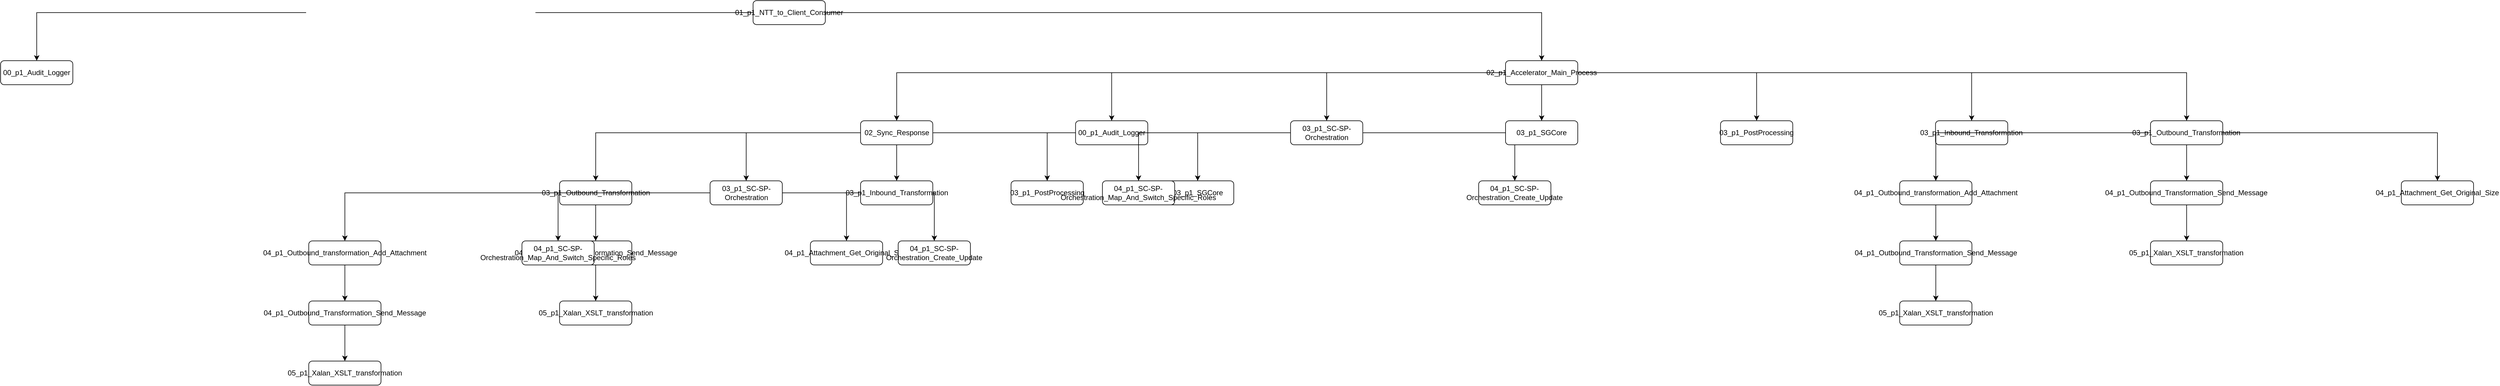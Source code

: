 <mxGraphModel arrows="1" connect="1" dx="1024" dy="592" fold="1" grid="1" gridSize="10" guides="1" math="0" page="1" pageHeight="1169" pageScale="1" pageWidth="827" shadow="0" tooltips="1"><root><mxCell id="WIyWlLk6GJQsqaUBKTNV-0"/><mxCell id="WIyWlLk6GJQsqaUBKTNV-1" parent="WIyWlLk6GJQsqaUBKTNV-0"/><mxCell id="WIyWlLk6GJQsqaUBKTNV-2" value="01_p1_NTT_to_Client_Consumer" style="rounded=1;whiteSpace=wrap;html=1;fontSize=12;glass=0;strokeWidth=1;shadow=0;" parent="WIyWlLk6GJQsqaUBKTNV-1" vertex="1"><mxGeometry x="2500" y="100" width="120" height="40" as="geometry"/></mxCell><mxCell id="WIyWlLk6GJQsqaUBKTNV-21" value="00_p1_Audit_Logger" style="rounded=1;whiteSpace=wrap;html=1;fontSize=12;glass=0;strokeWidth=1;shadow=0;" parent="WIyWlLk6GJQsqaUBKTNV-1" vertex="1"><mxGeometry x="1250" y="200" width="120" height="40" as="geometry"/></mxCell><mxCell id="8sIUwhSZAv_JCLybafT7-2" style="edgeStyle=orthogonalEdgeStyle;rounded=0;orthogonalLoop=1;jettySize=auto;html=1;entryX=0.5;entryY=0;entryDx=0;entryDy=0;" edge="1" parent="WIyWlLk6GJQsqaUBKTNV-1" source="WIyWlLk6GJQsqaUBKTNV-2" target="WIyWlLk6GJQsqaUBKTNV-21"><mxGeometry relative="1" as="geometry"/></mxCell><mxCell id="WIyWlLk6GJQsqaUBKTNV-22" value="02_p1_Accelerator_Main_Process" style="rounded=1;whiteSpace=wrap;html=1;fontSize=12;glass=0;strokeWidth=1;shadow=0;" parent="WIyWlLk6GJQsqaUBKTNV-1" vertex="1"><mxGeometry x="3750" y="200" width="120" height="40" as="geometry"/></mxCell><mxCell id="8sIUwhSZAv_JCLybafT7-3" style="edgeStyle=orthogonalEdgeStyle;rounded=0;orthogonalLoop=1;jettySize=auto;html=1;entryX=0.5;entryY=0;entryDx=0;entryDy=0;" edge="1" parent="WIyWlLk6GJQsqaUBKTNV-1" source="WIyWlLk6GJQsqaUBKTNV-2" target="WIyWlLk6GJQsqaUBKTNV-22"><mxGeometry relative="1" as="geometry"/></mxCell><mxCell id="WIyWlLk6GJQsqaUBKTNV-221" value="02_Sync_Response" style="rounded=1;whiteSpace=wrap;html=1;fontSize=12;glass=0;strokeWidth=1;shadow=0;" parent="WIyWlLk6GJQsqaUBKTNV-1" vertex="1"><mxGeometry x="2678.571" y="300" width="120" height="40" as="geometry"/></mxCell><mxCell id="8sIUwhSZAv_JCLybafT7-4" style="edgeStyle=orthogonalEdgeStyle;rounded=0;orthogonalLoop=1;jettySize=auto;html=1;entryX=0.5;entryY=0;entryDx=0;entryDy=0;" edge="1" parent="WIyWlLk6GJQsqaUBKTNV-1" source="WIyWlLk6GJQsqaUBKTNV-22" target="WIyWlLk6GJQsqaUBKTNV-221"><mxGeometry relative="1" as="geometry"/></mxCell><mxCell id="WIyWlLk6GJQsqaUBKTNV-2211" value="03_p1_Outbound_Transformation" style="rounded=1;whiteSpace=wrap;html=1;fontSize=12;glass=0;strokeWidth=1;shadow=0;" parent="WIyWlLk6GJQsqaUBKTNV-1" vertex="1"><mxGeometry x="2178.571" y="400" width="120" height="40" as="geometry"/></mxCell><mxCell id="8sIUwhSZAv_JCLybafT7-5" style="edgeStyle=orthogonalEdgeStyle;rounded=0;orthogonalLoop=1;jettySize=auto;html=1;entryX=0.5;entryY=0;entryDx=0;entryDy=0;" edge="1" parent="WIyWlLk6GJQsqaUBKTNV-1" source="WIyWlLk6GJQsqaUBKTNV-221" target="WIyWlLk6GJQsqaUBKTNV-2211"><mxGeometry relative="1" as="geometry"/></mxCell><mxCell id="WIyWlLk6GJQsqaUBKTNV-22111" value="04_p1_Outbound_transformation_Add_Attachment" style="rounded=1;whiteSpace=wrap;html=1;fontSize=12;glass=0;strokeWidth=1;shadow=0;" parent="WIyWlLk6GJQsqaUBKTNV-1" vertex="1"><mxGeometry x="1761.905" y="500" width="120" height="40" as="geometry"/></mxCell><mxCell id="8sIUwhSZAv_JCLybafT7-6" style="edgeStyle=orthogonalEdgeStyle;rounded=0;orthogonalLoop=1;jettySize=auto;html=1;entryX=0.5;entryY=0;entryDx=0;entryDy=0;" edge="1" parent="WIyWlLk6GJQsqaUBKTNV-1" source="WIyWlLk6GJQsqaUBKTNV-2211" target="WIyWlLk6GJQsqaUBKTNV-22111"><mxGeometry relative="1" as="geometry"/></mxCell><mxCell id="WIyWlLk6GJQsqaUBKTNV-221111" value="04_p1_Outbound_Transformation_Send_Message" style="rounded=1;whiteSpace=wrap;html=1;fontSize=12;glass=0;strokeWidth=1;shadow=0;" parent="WIyWlLk6GJQsqaUBKTNV-1" vertex="1"><mxGeometry x="1761.905" y="600" width="120" height="40" as="geometry"/></mxCell><mxCell id="8sIUwhSZAv_JCLybafT7-7" style="edgeStyle=orthogonalEdgeStyle;rounded=0;orthogonalLoop=1;jettySize=auto;html=1;entryX=0.5;entryY=0;entryDx=0;entryDy=0;" edge="1" parent="WIyWlLk6GJQsqaUBKTNV-1" source="WIyWlLk6GJQsqaUBKTNV-22111" target="WIyWlLk6GJQsqaUBKTNV-221111"><mxGeometry relative="1" as="geometry"/></mxCell><mxCell id="WIyWlLk6GJQsqaUBKTNV-2211111" value="05_p1_Xalan_XSLT_transformation" style="rounded=1;whiteSpace=wrap;html=1;fontSize=12;glass=0;strokeWidth=1;shadow=0;" parent="WIyWlLk6GJQsqaUBKTNV-1" vertex="1"><mxGeometry x="1761.905" y="700" width="120" height="40" as="geometry"/></mxCell><mxCell id="8sIUwhSZAv_JCLybafT7-8" style="edgeStyle=orthogonalEdgeStyle;rounded=0;orthogonalLoop=1;jettySize=auto;html=1;entryX=0.5;entryY=0;entryDx=0;entryDy=0;" edge="1" parent="WIyWlLk6GJQsqaUBKTNV-1" source="WIyWlLk6GJQsqaUBKTNV-221111" target="WIyWlLk6GJQsqaUBKTNV-2211111"><mxGeometry relative="1" as="geometry"/></mxCell><mxCell id="WIyWlLk6GJQsqaUBKTNV-22112" value="04_p1_Outbound_Transformation_Send_Message" style="rounded=1;whiteSpace=wrap;html=1;fontSize=12;glass=0;strokeWidth=1;shadow=0;" parent="WIyWlLk6GJQsqaUBKTNV-1" vertex="1"><mxGeometry x="2178.571" y="500" width="120" height="40" as="geometry"/></mxCell><mxCell id="8sIUwhSZAv_JCLybafT7-9" style="edgeStyle=orthogonalEdgeStyle;rounded=0;orthogonalLoop=1;jettySize=auto;html=1;entryX=0.5;entryY=0;entryDx=0;entryDy=0;" edge="1" parent="WIyWlLk6GJQsqaUBKTNV-1" source="WIyWlLk6GJQsqaUBKTNV-2211" target="WIyWlLk6GJQsqaUBKTNV-22112"><mxGeometry relative="1" as="geometry"/></mxCell><mxCell id="WIyWlLk6GJQsqaUBKTNV-221121" value="05_p1_Xalan_XSLT_transformation" style="rounded=1;whiteSpace=wrap;html=1;fontSize=12;glass=0;strokeWidth=1;shadow=0;" parent="WIyWlLk6GJQsqaUBKTNV-1" vertex="1"><mxGeometry x="2178.571" y="600" width="120" height="40" as="geometry"/></mxCell><mxCell id="8sIUwhSZAv_JCLybafT7-10" style="edgeStyle=orthogonalEdgeStyle;rounded=0;orthogonalLoop=1;jettySize=auto;html=1;entryX=0.5;entryY=0;entryDx=0;entryDy=0;" edge="1" parent="WIyWlLk6GJQsqaUBKTNV-1" source="WIyWlLk6GJQsqaUBKTNV-22112" target="WIyWlLk6GJQsqaUBKTNV-221121"><mxGeometry relative="1" as="geometry"/></mxCell><mxCell id="WIyWlLk6GJQsqaUBKTNV-22113" value="04_p1_Attachment_Get_Original_Size" style="rounded=1;whiteSpace=wrap;html=1;fontSize=12;glass=0;strokeWidth=1;shadow=0;" parent="WIyWlLk6GJQsqaUBKTNV-1" vertex="1"><mxGeometry x="2595.238" y="500" width="120" height="40" as="geometry"/></mxCell><mxCell id="8sIUwhSZAv_JCLybafT7-11" style="edgeStyle=orthogonalEdgeStyle;rounded=0;orthogonalLoop=1;jettySize=auto;html=1;entryX=0.5;entryY=0;entryDx=0;entryDy=0;" edge="1" parent="WIyWlLk6GJQsqaUBKTNV-1" source="WIyWlLk6GJQsqaUBKTNV-2211" target="WIyWlLk6GJQsqaUBKTNV-22113"><mxGeometry relative="1" as="geometry"/></mxCell><mxCell id="WIyWlLk6GJQsqaUBKTNV-2212" value="03_p1_SC-SP-Orchestration" style="rounded=1;whiteSpace=wrap;html=1;fontSize=12;glass=0;strokeWidth=1;shadow=0;" parent="WIyWlLk6GJQsqaUBKTNV-1" vertex="1"><mxGeometry x="2428.571" y="400" width="120" height="40" as="geometry"/></mxCell><mxCell id="8sIUwhSZAv_JCLybafT7-12" style="edgeStyle=orthogonalEdgeStyle;rounded=0;orthogonalLoop=1;jettySize=auto;html=1;entryX=0.5;entryY=0;entryDx=0;entryDy=0;" edge="1" parent="WIyWlLk6GJQsqaUBKTNV-1" source="WIyWlLk6GJQsqaUBKTNV-221" target="WIyWlLk6GJQsqaUBKTNV-2212"><mxGeometry relative="1" as="geometry"/></mxCell><mxCell id="WIyWlLk6GJQsqaUBKTNV-22121" value="04_p1_SC-SP-Orchestration_Map_And_Switch_Specific_Roles" style="rounded=1;whiteSpace=wrap;html=1;fontSize=12;glass=0;strokeWidth=1;shadow=0;" parent="WIyWlLk6GJQsqaUBKTNV-1" vertex="1"><mxGeometry x="2116.071" y="500" width="120" height="40" as="geometry"/></mxCell><mxCell id="8sIUwhSZAv_JCLybafT7-13" style="edgeStyle=orthogonalEdgeStyle;rounded=0;orthogonalLoop=1;jettySize=auto;html=1;entryX=0.5;entryY=0;entryDx=0;entryDy=0;" edge="1" parent="WIyWlLk6GJQsqaUBKTNV-1" source="WIyWlLk6GJQsqaUBKTNV-2212" target="WIyWlLk6GJQsqaUBKTNV-22121"><mxGeometry relative="1" as="geometry"/></mxCell><mxCell id="WIyWlLk6GJQsqaUBKTNV-22122" value="04_p1_SC-SP-Orchestration_Create_Update" style="rounded=1;whiteSpace=wrap;html=1;fontSize=12;glass=0;strokeWidth=1;shadow=0;" parent="WIyWlLk6GJQsqaUBKTNV-1" vertex="1"><mxGeometry x="2741.071" y="500" width="120" height="40" as="geometry"/></mxCell><mxCell id="8sIUwhSZAv_JCLybafT7-14" style="edgeStyle=orthogonalEdgeStyle;rounded=0;orthogonalLoop=1;jettySize=auto;html=1;entryX=0.5;entryY=0;entryDx=0;entryDy=0;" edge="1" parent="WIyWlLk6GJQsqaUBKTNV-1" source="WIyWlLk6GJQsqaUBKTNV-2212" target="WIyWlLk6GJQsqaUBKTNV-22122"><mxGeometry relative="1" as="geometry"/></mxCell><mxCell id="WIyWlLk6GJQsqaUBKTNV-2213" value="03_p1_Inbound_Transformation" style="rounded=1;whiteSpace=wrap;html=1;fontSize=12;glass=0;strokeWidth=1;shadow=0;" parent="WIyWlLk6GJQsqaUBKTNV-1" vertex="1"><mxGeometry x="2678.571" y="400" width="120" height="40" as="geometry"/></mxCell><mxCell id="8sIUwhSZAv_JCLybafT7-15" style="edgeStyle=orthogonalEdgeStyle;rounded=0;orthogonalLoop=1;jettySize=auto;html=1;entryX=0.5;entryY=0;entryDx=0;entryDy=0;" edge="1" parent="WIyWlLk6GJQsqaUBKTNV-1" source="WIyWlLk6GJQsqaUBKTNV-221" target="WIyWlLk6GJQsqaUBKTNV-2213"><mxGeometry relative="1" as="geometry"/></mxCell><mxCell id="WIyWlLk6GJQsqaUBKTNV-2214" value="03_p1_PostProcessing" style="rounded=1;whiteSpace=wrap;html=1;fontSize=12;glass=0;strokeWidth=1;shadow=0;" parent="WIyWlLk6GJQsqaUBKTNV-1" vertex="1"><mxGeometry x="2928.571" y="400" width="120" height="40" as="geometry"/></mxCell><mxCell id="8sIUwhSZAv_JCLybafT7-16" style="edgeStyle=orthogonalEdgeStyle;rounded=0;orthogonalLoop=1;jettySize=auto;html=1;entryX=0.5;entryY=0;entryDx=0;entryDy=0;" edge="1" parent="WIyWlLk6GJQsqaUBKTNV-1" source="WIyWlLk6GJQsqaUBKTNV-221" target="WIyWlLk6GJQsqaUBKTNV-2214"><mxGeometry relative="1" as="geometry"/></mxCell><mxCell id="WIyWlLk6GJQsqaUBKTNV-2215" value="03_p1_SGCore" style="rounded=1;whiteSpace=wrap;html=1;fontSize=12;glass=0;strokeWidth=1;shadow=0;" parent="WIyWlLk6GJQsqaUBKTNV-1" vertex="1"><mxGeometry x="3178.571" y="400" width="120" height="40" as="geometry"/></mxCell><mxCell id="8sIUwhSZAv_JCLybafT7-17" style="edgeStyle=orthogonalEdgeStyle;rounded=0;orthogonalLoop=1;jettySize=auto;html=1;entryX=0.5;entryY=0;entryDx=0;entryDy=0;" edge="1" parent="WIyWlLk6GJQsqaUBKTNV-1" source="WIyWlLk6GJQsqaUBKTNV-221" target="WIyWlLk6GJQsqaUBKTNV-2215"><mxGeometry relative="1" as="geometry"/></mxCell><mxCell id="WIyWlLk6GJQsqaUBKTNV-222" value="00_p1_Audit_Logger" style="rounded=1;whiteSpace=wrap;html=1;fontSize=12;glass=0;strokeWidth=1;shadow=0;" parent="WIyWlLk6GJQsqaUBKTNV-1" vertex="1"><mxGeometry x="3035.714" y="300" width="120" height="40" as="geometry"/></mxCell><mxCell id="8sIUwhSZAv_JCLybafT7-18" style="edgeStyle=orthogonalEdgeStyle;rounded=0;orthogonalLoop=1;jettySize=auto;html=1;entryX=0.5;entryY=0;entryDx=0;entryDy=0;" edge="1" parent="WIyWlLk6GJQsqaUBKTNV-1" source="WIyWlLk6GJQsqaUBKTNV-22" target="WIyWlLk6GJQsqaUBKTNV-222"><mxGeometry relative="1" as="geometry"/></mxCell><mxCell id="WIyWlLk6GJQsqaUBKTNV-223" value="03_p1_SC-SP-Orchestration" style="rounded=1;whiteSpace=wrap;html=1;fontSize=12;glass=0;strokeWidth=1;shadow=0;" parent="WIyWlLk6GJQsqaUBKTNV-1" vertex="1"><mxGeometry x="3392.857" y="300" width="120" height="40" as="geometry"/></mxCell><mxCell id="8sIUwhSZAv_JCLybafT7-19" style="edgeStyle=orthogonalEdgeStyle;rounded=0;orthogonalLoop=1;jettySize=auto;html=1;entryX=0.5;entryY=0;entryDx=0;entryDy=0;" edge="1" parent="WIyWlLk6GJQsqaUBKTNV-1" source="WIyWlLk6GJQsqaUBKTNV-22" target="WIyWlLk6GJQsqaUBKTNV-223"><mxGeometry relative="1" as="geometry"/></mxCell><mxCell id="WIyWlLk6GJQsqaUBKTNV-2231" value="04_p1_SC-SP-Orchestration_Map_And_Switch_Specific_Roles" style="rounded=1;whiteSpace=wrap;html=1;fontSize=12;glass=0;strokeWidth=1;shadow=0;" parent="WIyWlLk6GJQsqaUBKTNV-1" vertex="1"><mxGeometry x="3080.357" y="400" width="120" height="40" as="geometry"/></mxCell><mxCell id="8sIUwhSZAv_JCLybafT7-20" style="edgeStyle=orthogonalEdgeStyle;rounded=0;orthogonalLoop=1;jettySize=auto;html=1;entryX=0.5;entryY=0;entryDx=0;entryDy=0;" edge="1" parent="WIyWlLk6GJQsqaUBKTNV-1" source="WIyWlLk6GJQsqaUBKTNV-223" target="WIyWlLk6GJQsqaUBKTNV-2231"><mxGeometry relative="1" as="geometry"/></mxCell><mxCell id="WIyWlLk6GJQsqaUBKTNV-2232" value="04_p1_SC-SP-Orchestration_Create_Update" style="rounded=1;whiteSpace=wrap;html=1;fontSize=12;glass=0;strokeWidth=1;shadow=0;" parent="WIyWlLk6GJQsqaUBKTNV-1" vertex="1"><mxGeometry x="3705.357" y="400" width="120" height="40" as="geometry"/></mxCell><mxCell id="8sIUwhSZAv_JCLybafT7-21" style="edgeStyle=orthogonalEdgeStyle;rounded=0;orthogonalLoop=1;jettySize=auto;html=1;entryX=0.5;entryY=0;entryDx=0;entryDy=0;" edge="1" parent="WIyWlLk6GJQsqaUBKTNV-1" source="WIyWlLk6GJQsqaUBKTNV-223" target="WIyWlLk6GJQsqaUBKTNV-2232"><mxGeometry relative="1" as="geometry"/></mxCell><mxCell id="WIyWlLk6GJQsqaUBKTNV-224" value="03_p1_SGCore" style="rounded=1;whiteSpace=wrap;html=1;fontSize=12;glass=0;strokeWidth=1;shadow=0;" parent="WIyWlLk6GJQsqaUBKTNV-1" vertex="1"><mxGeometry x="3750.0" y="300" width="120" height="40" as="geometry"/></mxCell><mxCell id="8sIUwhSZAv_JCLybafT7-22" style="edgeStyle=orthogonalEdgeStyle;rounded=0;orthogonalLoop=1;jettySize=auto;html=1;entryX=0.5;entryY=0;entryDx=0;entryDy=0;" edge="1" parent="WIyWlLk6GJQsqaUBKTNV-1" source="WIyWlLk6GJQsqaUBKTNV-22" target="WIyWlLk6GJQsqaUBKTNV-224"><mxGeometry relative="1" as="geometry"/></mxCell><mxCell id="WIyWlLk6GJQsqaUBKTNV-225" value="03_p1_PostProcessing" style="rounded=1;whiteSpace=wrap;html=1;fontSize=12;glass=0;strokeWidth=1;shadow=0;" parent="WIyWlLk6GJQsqaUBKTNV-1" vertex="1"><mxGeometry x="4107.143" y="300" width="120" height="40" as="geometry"/></mxCell><mxCell id="8sIUwhSZAv_JCLybafT7-23" style="edgeStyle=orthogonalEdgeStyle;rounded=0;orthogonalLoop=1;jettySize=auto;html=1;entryX=0.5;entryY=0;entryDx=0;entryDy=0;" edge="1" parent="WIyWlLk6GJQsqaUBKTNV-1" source="WIyWlLk6GJQsqaUBKTNV-22" target="WIyWlLk6GJQsqaUBKTNV-225"><mxGeometry relative="1" as="geometry"/></mxCell><mxCell id="WIyWlLk6GJQsqaUBKTNV-226" value="03_p1_Inbound_Transformation" style="rounded=1;whiteSpace=wrap;html=1;fontSize=12;glass=0;strokeWidth=1;shadow=0;" parent="WIyWlLk6GJQsqaUBKTNV-1" vertex="1"><mxGeometry x="4464.286" y="300" width="120" height="40" as="geometry"/></mxCell><mxCell id="8sIUwhSZAv_JCLybafT7-24" style="edgeStyle=orthogonalEdgeStyle;rounded=0;orthogonalLoop=1;jettySize=auto;html=1;entryX=0.5;entryY=0;entryDx=0;entryDy=0;" edge="1" parent="WIyWlLk6GJQsqaUBKTNV-1" source="WIyWlLk6GJQsqaUBKTNV-22" target="WIyWlLk6GJQsqaUBKTNV-226"><mxGeometry relative="1" as="geometry"/></mxCell><mxCell id="WIyWlLk6GJQsqaUBKTNV-227" value="03_p1_Outbound_Transformation" style="rounded=1;whiteSpace=wrap;html=1;fontSize=12;glass=0;strokeWidth=1;shadow=0;" parent="WIyWlLk6GJQsqaUBKTNV-1" vertex="1"><mxGeometry x="4821.429" y="300" width="120" height="40" as="geometry"/></mxCell><mxCell id="8sIUwhSZAv_JCLybafT7-25" style="edgeStyle=orthogonalEdgeStyle;rounded=0;orthogonalLoop=1;jettySize=auto;html=1;entryX=0.5;entryY=0;entryDx=0;entryDy=0;" edge="1" parent="WIyWlLk6GJQsqaUBKTNV-1" source="WIyWlLk6GJQsqaUBKTNV-22" target="WIyWlLk6GJQsqaUBKTNV-227"><mxGeometry relative="1" as="geometry"/></mxCell><mxCell id="WIyWlLk6GJQsqaUBKTNV-2271" value="04_p1_Outbound_transformation_Add_Attachment" style="rounded=1;whiteSpace=wrap;html=1;fontSize=12;glass=0;strokeWidth=1;shadow=0;" parent="WIyWlLk6GJQsqaUBKTNV-1" vertex="1"><mxGeometry x="4404.762" y="400" width="120" height="40" as="geometry"/></mxCell><mxCell id="8sIUwhSZAv_JCLybafT7-26" style="edgeStyle=orthogonalEdgeStyle;rounded=0;orthogonalLoop=1;jettySize=auto;html=1;entryX=0.5;entryY=0;entryDx=0;entryDy=0;" edge="1" parent="WIyWlLk6GJQsqaUBKTNV-1" source="WIyWlLk6GJQsqaUBKTNV-227" target="WIyWlLk6GJQsqaUBKTNV-2271"><mxGeometry relative="1" as="geometry"/></mxCell><mxCell id="WIyWlLk6GJQsqaUBKTNV-22711" value="04_p1_Outbound_Transformation_Send_Message" style="rounded=1;whiteSpace=wrap;html=1;fontSize=12;glass=0;strokeWidth=1;shadow=0;" parent="WIyWlLk6GJQsqaUBKTNV-1" vertex="1"><mxGeometry x="4404.762" y="500" width="120" height="40" as="geometry"/></mxCell><mxCell id="8sIUwhSZAv_JCLybafT7-27" style="edgeStyle=orthogonalEdgeStyle;rounded=0;orthogonalLoop=1;jettySize=auto;html=1;entryX=0.5;entryY=0;entryDx=0;entryDy=0;" edge="1" parent="WIyWlLk6GJQsqaUBKTNV-1" source="WIyWlLk6GJQsqaUBKTNV-2271" target="WIyWlLk6GJQsqaUBKTNV-22711"><mxGeometry relative="1" as="geometry"/></mxCell><mxCell id="WIyWlLk6GJQsqaUBKTNV-227111" value="05_p1_Xalan_XSLT_transformation" style="rounded=1;whiteSpace=wrap;html=1;fontSize=12;glass=0;strokeWidth=1;shadow=0;" parent="WIyWlLk6GJQsqaUBKTNV-1" vertex="1"><mxGeometry x="4404.762" y="600" width="120" height="40" as="geometry"/></mxCell><mxCell id="8sIUwhSZAv_JCLybafT7-28" style="edgeStyle=orthogonalEdgeStyle;rounded=0;orthogonalLoop=1;jettySize=auto;html=1;entryX=0.5;entryY=0;entryDx=0;entryDy=0;" edge="1" parent="WIyWlLk6GJQsqaUBKTNV-1" source="WIyWlLk6GJQsqaUBKTNV-22711" target="WIyWlLk6GJQsqaUBKTNV-227111"><mxGeometry relative="1" as="geometry"/></mxCell><mxCell id="WIyWlLk6GJQsqaUBKTNV-2272" value="04_p1_Outbound_Transformation_Send_Message" style="rounded=1;whiteSpace=wrap;html=1;fontSize=12;glass=0;strokeWidth=1;shadow=0;" parent="WIyWlLk6GJQsqaUBKTNV-1" vertex="1"><mxGeometry x="4821.429" y="400" width="120" height="40" as="geometry"/></mxCell><mxCell id="8sIUwhSZAv_JCLybafT7-29" style="edgeStyle=orthogonalEdgeStyle;rounded=0;orthogonalLoop=1;jettySize=auto;html=1;entryX=0.5;entryY=0;entryDx=0;entryDy=0;" edge="1" parent="WIyWlLk6GJQsqaUBKTNV-1" source="WIyWlLk6GJQsqaUBKTNV-227" target="WIyWlLk6GJQsqaUBKTNV-2272"><mxGeometry relative="1" as="geometry"/></mxCell><mxCell id="WIyWlLk6GJQsqaUBKTNV-22721" value="05_p1_Xalan_XSLT_transformation" style="rounded=1;whiteSpace=wrap;html=1;fontSize=12;glass=0;strokeWidth=1;shadow=0;" parent="WIyWlLk6GJQsqaUBKTNV-1" vertex="1"><mxGeometry x="4821.429" y="500" width="120" height="40" as="geometry"/></mxCell><mxCell id="8sIUwhSZAv_JCLybafT7-30" style="edgeStyle=orthogonalEdgeStyle;rounded=0;orthogonalLoop=1;jettySize=auto;html=1;entryX=0.5;entryY=0;entryDx=0;entryDy=0;" edge="1" parent="WIyWlLk6GJQsqaUBKTNV-1" source="WIyWlLk6GJQsqaUBKTNV-2272" target="WIyWlLk6GJQsqaUBKTNV-22721"><mxGeometry relative="1" as="geometry"/></mxCell><mxCell id="WIyWlLk6GJQsqaUBKTNV-2273" value="04_p1_Attachment_Get_Original_Size" style="rounded=1;whiteSpace=wrap;html=1;fontSize=12;glass=0;strokeWidth=1;shadow=0;" parent="WIyWlLk6GJQsqaUBKTNV-1" vertex="1"><mxGeometry x="5238.095" y="400" width="120" height="40" as="geometry"/></mxCell><mxCell id="8sIUwhSZAv_JCLybafT7-31" style="edgeStyle=orthogonalEdgeStyle;rounded=0;orthogonalLoop=1;jettySize=auto;html=1;entryX=0.5;entryY=0;entryDx=0;entryDy=0;" edge="1" parent="WIyWlLk6GJQsqaUBKTNV-1" source="WIyWlLk6GJQsqaUBKTNV-227" target="WIyWlLk6GJQsqaUBKTNV-2273"><mxGeometry relative="1" as="geometry"/></mxCell></root></mxGraphModel>